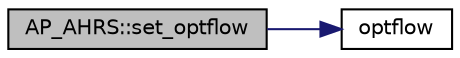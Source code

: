 digraph "AP_AHRS::set_optflow"
{
 // INTERACTIVE_SVG=YES
  edge [fontname="Helvetica",fontsize="10",labelfontname="Helvetica",labelfontsize="10"];
  node [fontname="Helvetica",fontsize="10",shape=record];
  rankdir="LR";
  Node1 [label="AP_AHRS::set_optflow",height=0.2,width=0.4,color="black", fillcolor="grey75", style="filled", fontcolor="black"];
  Node1 -> Node2 [color="midnightblue",fontsize="10",style="solid",fontname="Helvetica"];
  Node2 [label="optflow",height=0.2,width=0.4,color="black", fillcolor="white", style="filled",URL="$AP__OpticalFlow__test_8cpp.html#a745345d211549790b6591a9c54a82ef9"];
}
